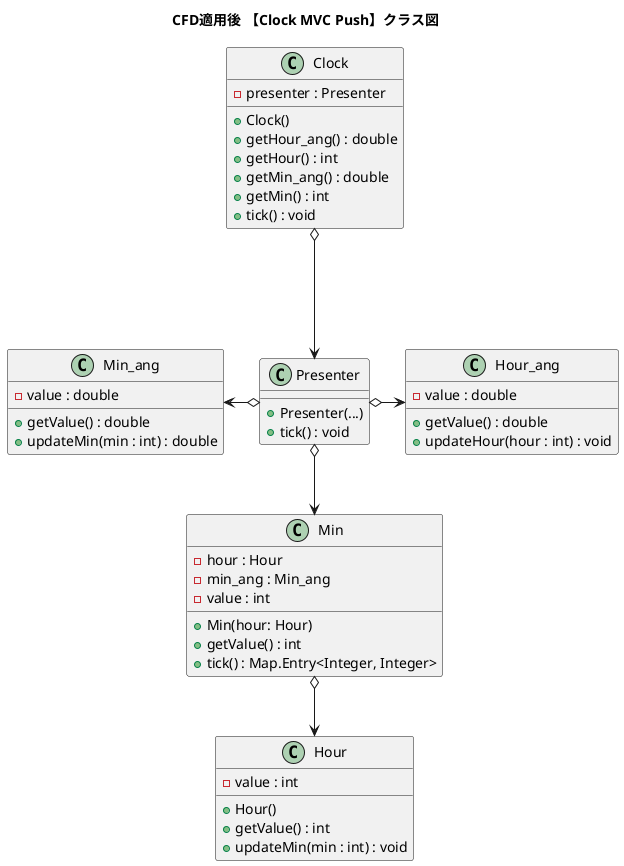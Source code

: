 @startuml
title "CFD適用後 【Clock MVC Push】クラス図"

skinparam Linetype ortho

class Clock{
    -presenter : Presenter
    +Clock()
    +getHour_ang() : double
    +getHour() : int
    +getMin_ang() : double
    +getMin() : int
    +tick() : void
}

class Hour_ang{
    -value : double
    +getValue() : double
    +updateHour(hour : int) : void
}

class Hour{
    -value : int
    +Hour()
    +getValue() : int
    +updateMin(min : int) : void
}

class Min_ang{
    -value : double
    +getValue() : double
    +updateMin(min : int) : double
}

class Min{
    -hour : Hour
    -min_ang : Min_ang
    -value : int
    +Min(hour: Hour)
    +getValue() : int
    +tick() : Map.Entry<Integer, Integer>
}

class Presenter{
    +Presenter(...)
    +tick() : void    
}

'---------------------------------------------------------
Clock o--down-> Presenter

Presenter o-down-> Min
Presenter o-left-> Min_ang
Presenter o-right-> Hour_ang

Min o-down-> Hour

@enduml